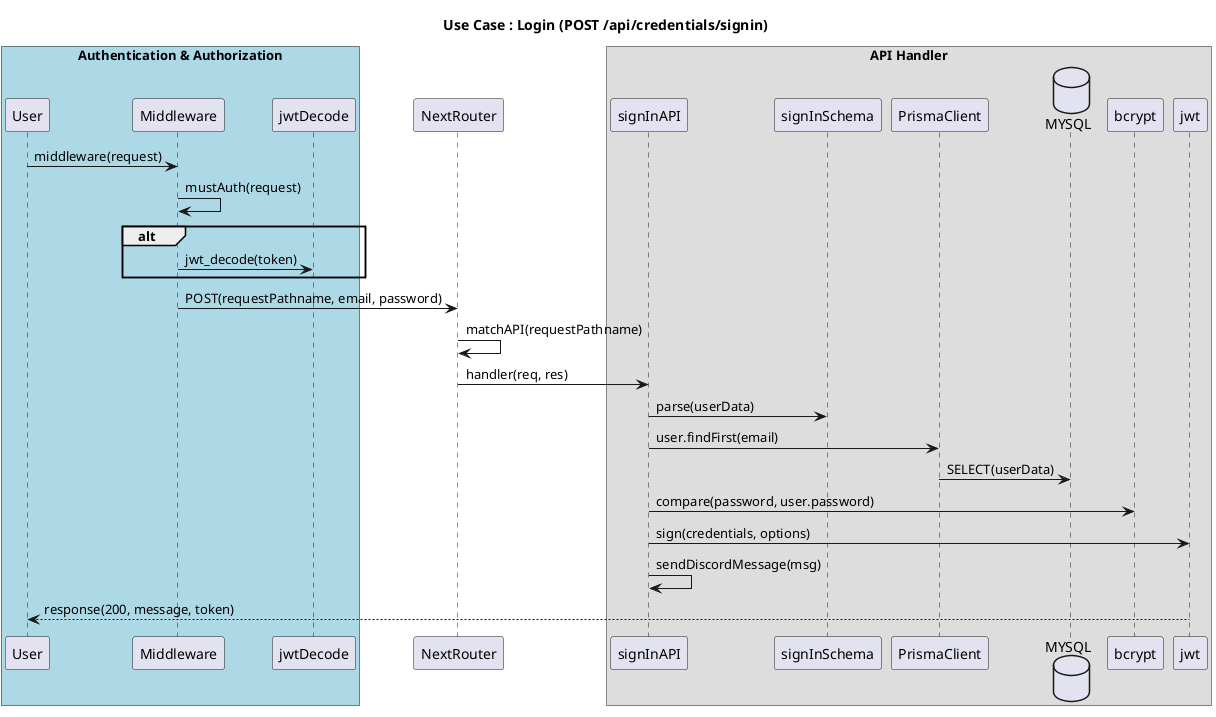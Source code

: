 @startuml
title Use Case : Login (POST /api/credentials/signin)

box "Authentication & Authorization" #Lightblue
User -> Middleware : middleware(request)
Middleware -> Middleware : mustAuth(request)
alt 
Middleware -> jwtDecode : jwt_decode(token)
end alt
end box

Middleware -> NextRouter : POST(requestPathname, email, password)
NextRouter -> NextRouter : matchAPI(requestPathname)

box "API Handler"
NextRouter -> signInAPI : handler(req, res)
signInAPI -> signInSchema : parse(userData)
signInAPI -> PrismaClient : user.findFirst(email)
database MYSQL
PrismaClient -> MYSQL : SELECT(userData)
signInAPI -> bcrypt : compare(password, user.password)
signInAPI -> jwt : sign(credentials, options)
signInAPI -> signInAPI : sendDiscordMessage(msg)
jwt --> User : response(200, message, token)
end box

@enduml